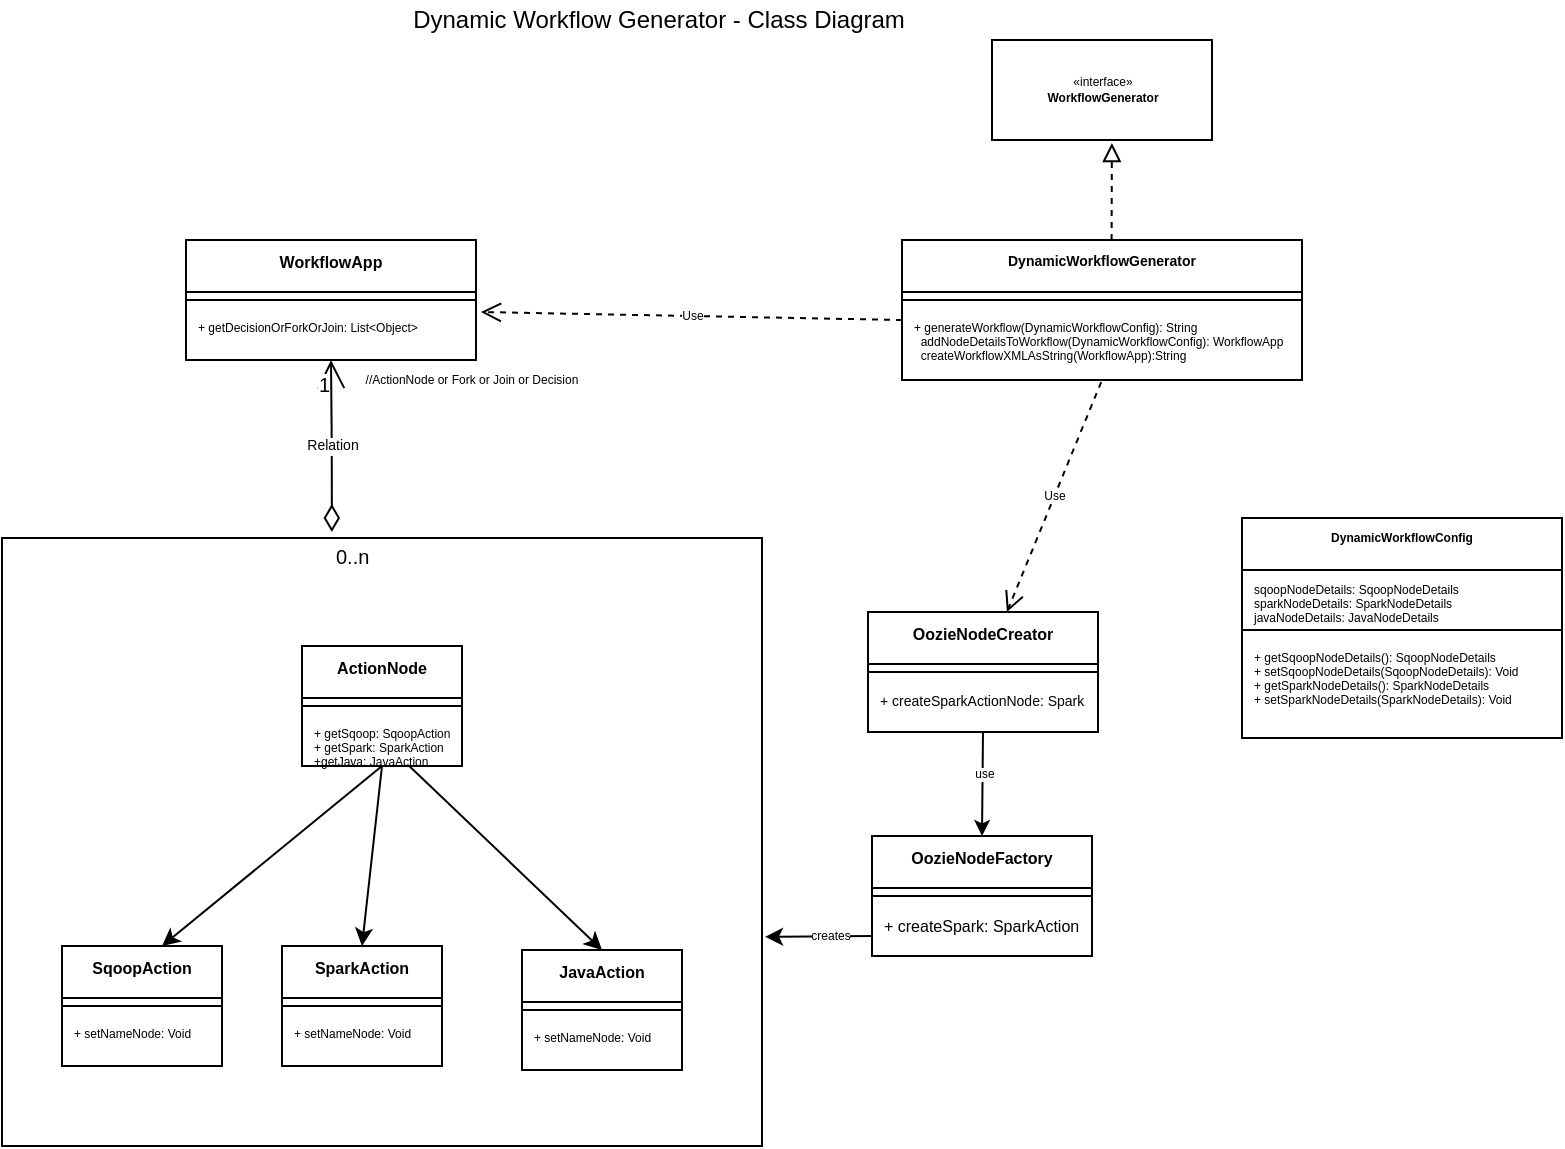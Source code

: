 <mxfile version="10.6.5" type="device"><diagram id="creAj3jN4t-CIYgI6rSX" name="Page-1"><mxGraphModel dx="1019" dy="534" grid="1" gridSize="10" guides="1" tooltips="1" connect="1" arrows="1" fold="1" page="1" pageScale="1" pageWidth="850" pageHeight="1100" math="0" shadow="0"><root><mxCell id="0"/><mxCell id="1" parent="0"/><mxCell id="gas7rv_dAjETJ7_T6CZl-1" value="OozieNodeCreator" style="swimlane;fontStyle=1;align=center;verticalAlign=top;childLayout=stackLayout;horizontal=1;startSize=26;horizontalStack=0;resizeParent=1;resizeParentMax=0;resizeLast=0;collapsible=1;marginBottom=0;fontSize=8;" vertex="1" parent="1"><mxGeometry x="473" y="336" width="115" height="60" as="geometry"/></mxCell><mxCell id="gas7rv_dAjETJ7_T6CZl-3" value="" style="line;strokeWidth=1;fillColor=none;align=left;verticalAlign=middle;spacingTop=-1;spacingLeft=3;spacingRight=3;rotatable=0;labelPosition=right;points=[];portConstraint=eastwest;" vertex="1" parent="gas7rv_dAjETJ7_T6CZl-1"><mxGeometry y="26" width="115" height="8" as="geometry"/></mxCell><mxCell id="gas7rv_dAjETJ7_T6CZl-4" value="+ createSparkActionNode: Spark" style="text;strokeColor=none;fillColor=none;align=left;verticalAlign=top;spacingLeft=4;spacingRight=4;overflow=hidden;rotatable=0;points=[[0,0.5],[1,0.5]];portConstraint=eastwest;fontSize=7;" vertex="1" parent="gas7rv_dAjETJ7_T6CZl-1"><mxGeometry y="34" width="115" height="26" as="geometry"/></mxCell><mxCell id="gas7rv_dAjETJ7_T6CZl-9" value="OozieNodeFactory" style="swimlane;fontStyle=1;align=center;verticalAlign=top;childLayout=stackLayout;horizontal=1;startSize=26;horizontalStack=0;resizeParent=1;resizeParentMax=0;resizeLast=0;collapsible=1;marginBottom=0;fontSize=8;" vertex="1" parent="1"><mxGeometry x="475" y="448" width="110" height="60" as="geometry"/></mxCell><mxCell id="gas7rv_dAjETJ7_T6CZl-11" value="" style="line;strokeWidth=1;fillColor=none;align=left;verticalAlign=middle;spacingTop=-1;spacingLeft=3;spacingRight=3;rotatable=0;labelPosition=right;points=[];portConstraint=eastwest;" vertex="1" parent="gas7rv_dAjETJ7_T6CZl-9"><mxGeometry y="26" width="110" height="8" as="geometry"/></mxCell><mxCell id="gas7rv_dAjETJ7_T6CZl-12" value="+ createSpark: SparkAction" style="text;strokeColor=none;fillColor=none;align=left;verticalAlign=top;spacingLeft=4;spacingRight=4;overflow=hidden;rotatable=0;points=[[0,0.5],[1,0.5]];portConstraint=eastwest;fontSize=8;" vertex="1" parent="gas7rv_dAjETJ7_T6CZl-9"><mxGeometry y="34" width="110" height="26" as="geometry"/></mxCell><mxCell id="gas7rv_dAjETJ7_T6CZl-13" value="SqoopAction" style="swimlane;fontStyle=1;align=center;verticalAlign=top;childLayout=stackLayout;horizontal=1;startSize=26;horizontalStack=0;resizeParent=1;resizeParentMax=0;resizeLast=0;collapsible=1;marginBottom=0;fontSize=8;" vertex="1" parent="1"><mxGeometry x="70" y="503" width="80" height="60" as="geometry"/></mxCell><mxCell id="gas7rv_dAjETJ7_T6CZl-15" value="" style="line;strokeWidth=1;fillColor=none;align=left;verticalAlign=middle;spacingTop=-1;spacingLeft=3;spacingRight=3;rotatable=0;labelPosition=right;points=[];portConstraint=eastwest;" vertex="1" parent="gas7rv_dAjETJ7_T6CZl-13"><mxGeometry y="26" width="80" height="8" as="geometry"/></mxCell><mxCell id="gas7rv_dAjETJ7_T6CZl-16" value="+ setNameNode: Void" style="text;strokeColor=none;fillColor=none;align=left;verticalAlign=top;spacingLeft=4;spacingRight=4;overflow=hidden;rotatable=0;points=[[0,0.5],[1,0.5]];portConstraint=eastwest;fontSize=6;" vertex="1" parent="gas7rv_dAjETJ7_T6CZl-13"><mxGeometry y="34" width="80" height="26" as="geometry"/></mxCell><mxCell id="gas7rv_dAjETJ7_T6CZl-17" value="SparkAction" style="swimlane;fontStyle=1;align=center;verticalAlign=top;childLayout=stackLayout;horizontal=1;startSize=26;horizontalStack=0;resizeParent=1;resizeParentMax=0;resizeLast=0;collapsible=1;marginBottom=0;fontSize=8;" vertex="1" parent="1"><mxGeometry x="180" y="503" width="80" height="60" as="geometry"/></mxCell><mxCell id="gas7rv_dAjETJ7_T6CZl-19" value="" style="line;strokeWidth=1;fillColor=none;align=left;verticalAlign=middle;spacingTop=-1;spacingLeft=3;spacingRight=3;rotatable=0;labelPosition=right;points=[];portConstraint=eastwest;" vertex="1" parent="gas7rv_dAjETJ7_T6CZl-17"><mxGeometry y="26" width="80" height="8" as="geometry"/></mxCell><mxCell id="gas7rv_dAjETJ7_T6CZl-20" value="+ setNameNode: Void" style="text;strokeColor=none;fillColor=none;align=left;verticalAlign=top;spacingLeft=4;spacingRight=4;overflow=hidden;rotatable=0;points=[[0,0.5],[1,0.5]];portConstraint=eastwest;fontSize=6;" vertex="1" parent="gas7rv_dAjETJ7_T6CZl-17"><mxGeometry y="34" width="80" height="26" as="geometry"/></mxCell><mxCell id="gas7rv_dAjETJ7_T6CZl-21" value="JavaAction" style="swimlane;fontStyle=1;align=center;verticalAlign=top;childLayout=stackLayout;horizontal=1;startSize=26;horizontalStack=0;resizeParent=1;resizeParentMax=0;resizeLast=0;collapsible=1;marginBottom=0;fontSize=8;" vertex="1" parent="1"><mxGeometry x="300" y="505" width="80" height="60" as="geometry"/></mxCell><mxCell id="gas7rv_dAjETJ7_T6CZl-23" value="" style="line;strokeWidth=1;fillColor=none;align=left;verticalAlign=middle;spacingTop=-1;spacingLeft=3;spacingRight=3;rotatable=0;labelPosition=right;points=[];portConstraint=eastwest;" vertex="1" parent="gas7rv_dAjETJ7_T6CZl-21"><mxGeometry y="26" width="80" height="8" as="geometry"/></mxCell><mxCell id="gas7rv_dAjETJ7_T6CZl-24" value="+ setNameNode: Void" style="text;strokeColor=none;fillColor=none;align=left;verticalAlign=top;spacingLeft=4;spacingRight=4;overflow=hidden;rotatable=0;points=[[0,0.5],[1,0.5]];portConstraint=eastwest;fontSize=6;" vertex="1" parent="gas7rv_dAjETJ7_T6CZl-21"><mxGeometry y="34" width="80" height="26" as="geometry"/></mxCell><mxCell id="gas7rv_dAjETJ7_T6CZl-25" value="ActionNode" style="swimlane;fontStyle=1;align=center;verticalAlign=top;childLayout=stackLayout;horizontal=1;startSize=26;horizontalStack=0;resizeParent=1;resizeParentMax=0;resizeLast=0;collapsible=1;marginBottom=0;fontSize=8;" vertex="1" parent="1"><mxGeometry x="190" y="353" width="80" height="60" as="geometry"/></mxCell><mxCell id="gas7rv_dAjETJ7_T6CZl-27" value="" style="line;strokeWidth=1;fillColor=none;align=left;verticalAlign=middle;spacingTop=-1;spacingLeft=3;spacingRight=3;rotatable=0;labelPosition=right;points=[];portConstraint=eastwest;" vertex="1" parent="gas7rv_dAjETJ7_T6CZl-25"><mxGeometry y="26" width="80" height="8" as="geometry"/></mxCell><mxCell id="gas7rv_dAjETJ7_T6CZl-28" value="+ getSqoop: SqoopAction&#xA;+ getSpark: SparkAction&#xA;+getJava: JavaAction&#xA;&#xA;" style="text;strokeColor=none;fillColor=none;align=left;verticalAlign=top;spacingLeft=4;spacingRight=4;overflow=hidden;rotatable=0;points=[[0,0.5],[1,0.5]];portConstraint=eastwest;fontSize=6;" vertex="1" parent="gas7rv_dAjETJ7_T6CZl-25"><mxGeometry y="34" width="80" height="26" as="geometry"/></mxCell><mxCell id="gas7rv_dAjETJ7_T6CZl-29" value="" style="endArrow=classic;html=1;fontSize=6;exitX=0.5;exitY=1;exitDx=0;exitDy=0;entryX=0.625;entryY=0;entryDx=0;entryDy=0;entryPerimeter=0;" edge="1" parent="1" source="gas7rv_dAjETJ7_T6CZl-25" target="gas7rv_dAjETJ7_T6CZl-13"><mxGeometry width="50" height="50" relative="1" as="geometry"><mxPoint x="110" y="473" as="sourcePoint"/><mxPoint x="160" y="423" as="targetPoint"/></mxGeometry></mxCell><mxCell id="gas7rv_dAjETJ7_T6CZl-30" value="" style="endArrow=classic;html=1;fontSize=6;exitX=0.5;exitY=1;exitDx=0;exitDy=0;entryX=0.5;entryY=0;entryDx=0;entryDy=0;" edge="1" parent="1" source="gas7rv_dAjETJ7_T6CZl-25" target="gas7rv_dAjETJ7_T6CZl-17"><mxGeometry width="50" height="50" relative="1" as="geometry"><mxPoint x="240" y="429" as="sourcePoint"/><mxPoint x="130" y="513" as="targetPoint"/></mxGeometry></mxCell><mxCell id="gas7rv_dAjETJ7_T6CZl-31" value="" style="endArrow=classic;html=1;fontSize=6;entryX=0.5;entryY=0;entryDx=0;entryDy=0;" edge="1" parent="1" source="gas7rv_dAjETJ7_T6CZl-28" target="gas7rv_dAjETJ7_T6CZl-21"><mxGeometry width="50" height="50" relative="1" as="geometry"><mxPoint x="230" y="423" as="sourcePoint"/><mxPoint x="230" y="513" as="targetPoint"/></mxGeometry></mxCell><mxCell id="gas7rv_dAjETJ7_T6CZl-32" value="" style="rounded=0;whiteSpace=wrap;html=1;fontSize=6;fillColor=none;" vertex="1" parent="1"><mxGeometry x="40" y="299" width="380" height="304" as="geometry"/></mxCell><mxCell id="gas7rv_dAjETJ7_T6CZl-33" value="" style="endArrow=classic;html=1;fontSize=6;entryX=1.004;entryY=0.656;entryDx=0;entryDy=0;entryPerimeter=0;exitX=0;exitY=0.923;exitDx=0;exitDy=0;exitPerimeter=0;" edge="1" parent="1" target="gas7rv_dAjETJ7_T6CZl-32"><mxGeometry width="50" height="50" relative="1" as="geometry"><mxPoint x="475" y="498" as="sourcePoint"/><mxPoint x="530" y="603" as="targetPoint"/></mxGeometry></mxCell><mxCell id="gas7rv_dAjETJ7_T6CZl-34" value="creates" style="text;html=1;resizable=0;points=[];align=center;verticalAlign=middle;labelBackgroundColor=#ffffff;fontSize=6;" vertex="1" connectable="0" parent="gas7rv_dAjETJ7_T6CZl-33"><mxGeometry x="-0.214" relative="1" as="geometry"><mxPoint as="offset"/></mxGeometry></mxCell><mxCell id="gas7rv_dAjETJ7_T6CZl-35" value="" style="endArrow=classic;html=1;fontSize=6;entryX=0.5;entryY=0;entryDx=0;entryDy=0;exitX=0.5;exitY=1;exitDx=0;exitDy=0;endSize=5;" edge="1" parent="1" source="gas7rv_dAjETJ7_T6CZl-1" target="gas7rv_dAjETJ7_T6CZl-9"><mxGeometry width="50" height="50" relative="1" as="geometry"><mxPoint x="530" y="424" as="sourcePoint"/><mxPoint x="431.5" y="508.5" as="targetPoint"/></mxGeometry></mxCell><mxCell id="gas7rv_dAjETJ7_T6CZl-36" value="use" style="text;html=1;resizable=0;points=[];align=center;verticalAlign=middle;labelBackgroundColor=#ffffff;fontSize=6;" vertex="1" connectable="0" parent="gas7rv_dAjETJ7_T6CZl-35"><mxGeometry x="-0.214" relative="1" as="geometry"><mxPoint as="offset"/></mxGeometry></mxCell><mxCell id="gas7rv_dAjETJ7_T6CZl-37" value="WorkflowApp" style="swimlane;fontStyle=1;align=center;verticalAlign=top;childLayout=stackLayout;horizontal=1;startSize=26;horizontalStack=0;resizeParent=1;resizeParentMax=0;resizeLast=0;collapsible=1;marginBottom=0;fontSize=8;" vertex="1" parent="1"><mxGeometry x="132" y="150" width="145" height="60" as="geometry"/></mxCell><mxCell id="gas7rv_dAjETJ7_T6CZl-38" value="" style="line;strokeWidth=1;fillColor=none;align=left;verticalAlign=middle;spacingTop=-1;spacingLeft=3;spacingRight=3;rotatable=0;labelPosition=right;points=[];portConstraint=eastwest;" vertex="1" parent="gas7rv_dAjETJ7_T6CZl-37"><mxGeometry y="26" width="145" height="8" as="geometry"/></mxCell><mxCell id="gas7rv_dAjETJ7_T6CZl-39" value="+ getDecisionOrForkOrJoin: List&lt;Object&gt;" style="text;strokeColor=none;fillColor=none;align=left;verticalAlign=top;spacingLeft=4;spacingRight=4;overflow=hidden;rotatable=0;points=[[0,0.5],[1,0.5]];portConstraint=eastwest;fontSize=6;" vertex="1" parent="gas7rv_dAjETJ7_T6CZl-37"><mxGeometry y="34" width="145" height="26" as="geometry"/></mxCell><mxCell id="gas7rv_dAjETJ7_T6CZl-40" value="&lt;font style=&quot;font-size: 6px&quot;&gt;//ActionNode or Fork or Join or Decision&lt;/font&gt;" style="text;html=1;strokeColor=none;fillColor=none;align=center;verticalAlign=middle;whiteSpace=wrap;rounded=0;fontSize=7;" vertex="1" parent="1"><mxGeometry x="220" y="210" width="110" height="20" as="geometry"/></mxCell><mxCell id="gas7rv_dAjETJ7_T6CZl-41" value="Relation" style="endArrow=open;html=1;endSize=12;startArrow=diamondThin;startSize=11;startFill=0;edgeStyle=orthogonalEdgeStyle;fontSize=7;exitX=0.434;exitY=-0.01;exitDx=0;exitDy=0;exitPerimeter=0;entryX=0.5;entryY=1;entryDx=0;entryDy=0;" edge="1" parent="1" source="gas7rv_dAjETJ7_T6CZl-32" target="gas7rv_dAjETJ7_T6CZl-37"><mxGeometry relative="1" as="geometry"><mxPoint x="190" y="250" as="sourcePoint"/><mxPoint x="350" y="250" as="targetPoint"/></mxGeometry></mxCell><mxCell id="gas7rv_dAjETJ7_T6CZl-42" value="0..n" style="resizable=0;html=1;align=left;verticalAlign=top;labelBackgroundColor=#ffffff;fontSize=10;" connectable="0" vertex="1" parent="gas7rv_dAjETJ7_T6CZl-41"><mxGeometry x="-1" relative="1" as="geometry"/></mxCell><mxCell id="gas7rv_dAjETJ7_T6CZl-43" value="1" style="resizable=0;html=1;align=right;verticalAlign=top;labelBackgroundColor=#ffffff;fontSize=10;" connectable="0" vertex="1" parent="gas7rv_dAjETJ7_T6CZl-41"><mxGeometry x="1" relative="1" as="geometry"/></mxCell><mxCell id="gas7rv_dAjETJ7_T6CZl-45" value="DynamicWorkflowGenerator" style="swimlane;fontStyle=1;align=center;verticalAlign=top;childLayout=stackLayout;horizontal=1;startSize=26;horizontalStack=0;resizeParent=1;resizeParentMax=0;resizeLast=0;collapsible=1;marginBottom=0;fillColor=none;fontSize=7;" vertex="1" parent="1"><mxGeometry x="490" y="150" width="200" height="70" as="geometry"/></mxCell><mxCell id="gas7rv_dAjETJ7_T6CZl-47" value="" style="line;strokeWidth=1;fillColor=none;align=left;verticalAlign=middle;spacingTop=-1;spacingLeft=3;spacingRight=3;rotatable=0;labelPosition=right;points=[];portConstraint=eastwest;" vertex="1" parent="gas7rv_dAjETJ7_T6CZl-45"><mxGeometry y="26" width="200" height="8" as="geometry"/></mxCell><mxCell id="gas7rv_dAjETJ7_T6CZl-48" value="+ generateWorkflow(DynamicWorkflowConfig): String&#xA;  addNodeDetailsToWorkflow(DynamicWorkflowConfig): WorkflowApp&#xA;  createWorkflowXMLAsString(WorkflowApp):String&#xA;&#xA;" style="text;strokeColor=none;fillColor=none;align=left;verticalAlign=top;spacingLeft=4;spacingRight=4;overflow=hidden;rotatable=0;points=[[0,0.5],[1,0.5]];portConstraint=eastwest;fontSize=6;" vertex="1" parent="gas7rv_dAjETJ7_T6CZl-45"><mxGeometry y="34" width="200" height="36" as="geometry"/></mxCell><mxCell id="gas7rv_dAjETJ7_T6CZl-49" value="Use" style="endArrow=open;endSize=8;dashed=1;html=1;fontSize=6;exitX=0.498;exitY=1.028;exitDx=0;exitDy=0;exitPerimeter=0;entryX=0.604;entryY=0;entryDx=0;entryDy=0;entryPerimeter=0;" edge="1" parent="1" source="gas7rv_dAjETJ7_T6CZl-48" target="gas7rv_dAjETJ7_T6CZl-1"><mxGeometry width="160" relative="1" as="geometry"><mxPoint x="600" y="260" as="sourcePoint"/><mxPoint x="760" y="260" as="targetPoint"/></mxGeometry></mxCell><mxCell id="gas7rv_dAjETJ7_T6CZl-50" value="Use" style="endArrow=open;endSize=8;dashed=1;html=1;fontSize=6;exitX=0;exitY=0.167;exitDx=0;exitDy=0;exitPerimeter=0;entryX=1.017;entryY=0.077;entryDx=0;entryDy=0;entryPerimeter=0;" edge="1" parent="1" source="gas7rv_dAjETJ7_T6CZl-48" target="gas7rv_dAjETJ7_T6CZl-39"><mxGeometry width="160" relative="1" as="geometry"><mxPoint x="604.5" y="231" as="sourcePoint"/><mxPoint x="552.5" y="346" as="targetPoint"/></mxGeometry></mxCell><mxCell id="gas7rv_dAjETJ7_T6CZl-51" value="«interface»&lt;br&gt;&lt;b&gt;WorkflowGenerator&lt;/b&gt;" style="html=1;fillColor=none;fontSize=6;" vertex="1" parent="1"><mxGeometry x="535" y="50" width="110" height="50" as="geometry"/></mxCell><mxCell id="gas7rv_dAjETJ7_T6CZl-52" value="" style="endArrow=block;dashed=1;endFill=0;endSize=7;html=1;fontSize=6;entryX=0.545;entryY=1.03;entryDx=0;entryDy=0;entryPerimeter=0;exitX=0.524;exitY=0;exitDx=0;exitDy=0;exitPerimeter=0;startSize=4;" edge="1" parent="1" source="gas7rv_dAjETJ7_T6CZl-45" target="gas7rv_dAjETJ7_T6CZl-51"><mxGeometry width="160" relative="1" as="geometry"><mxPoint x="620" y="120" as="sourcePoint"/><mxPoint x="780" y="120" as="targetPoint"/></mxGeometry></mxCell><mxCell id="gas7rv_dAjETJ7_T6CZl-53" value="DynamicWorkflowConfig" style="swimlane;fontStyle=1;align=center;verticalAlign=top;childLayout=stackLayout;horizontal=1;startSize=26;horizontalStack=0;resizeParent=1;resizeParentMax=0;resizeLast=0;collapsible=1;marginBottom=0;fillColor=none;fontSize=6;" vertex="1" parent="1"><mxGeometry x="660" y="289" width="160" height="110" as="geometry"/></mxCell><mxCell id="gas7rv_dAjETJ7_T6CZl-54" value="sqoopNodeDetails: SqoopNodeDetails&#xA;sparkNodeDetails: SparkNodeDetails&#xA;javaNodeDetails: JavaNodeDetails&#xA;" style="text;strokeColor=none;fillColor=none;align=left;verticalAlign=top;spacingLeft=4;spacingRight=4;overflow=hidden;rotatable=0;points=[[0,0.5],[1,0.5]];portConstraint=eastwest;fontSize=6;" vertex="1" parent="gas7rv_dAjETJ7_T6CZl-53"><mxGeometry y="26" width="160" height="26" as="geometry"/></mxCell><mxCell id="gas7rv_dAjETJ7_T6CZl-55" value="" style="line;strokeWidth=1;fillColor=none;align=left;verticalAlign=middle;spacingTop=-1;spacingLeft=3;spacingRight=3;rotatable=0;labelPosition=right;points=[];portConstraint=eastwest;" vertex="1" parent="gas7rv_dAjETJ7_T6CZl-53"><mxGeometry y="52" width="160" height="8" as="geometry"/></mxCell><mxCell id="gas7rv_dAjETJ7_T6CZl-56" value="+ getSqoopNodeDetails(): SqoopNodeDetails&#xA;+ setSqoopNodeDetails(SqoopNodeDetails): Void&#xA;+ getSparkNodeDetails(): SparkNodeDetails&#xA;+ setSparkNodeDetails(SparkNodeDetails): Void&#xA;" style="text;strokeColor=none;fillColor=none;align=left;verticalAlign=top;spacingLeft=4;spacingRight=4;overflow=hidden;rotatable=0;points=[[0,0.5],[1,0.5]];portConstraint=eastwest;fontSize=6;" vertex="1" parent="gas7rv_dAjETJ7_T6CZl-53"><mxGeometry y="60" width="160" height="50" as="geometry"/></mxCell><mxCell id="gas7rv_dAjETJ7_T6CZl-57" value="&lt;font style=&quot;font-size: 12px&quot;&gt;Dynamic Workflow Generator - Class Diagram&lt;/font&gt;" style="text;html=1;strokeColor=none;fillColor=none;align=center;verticalAlign=middle;whiteSpace=wrap;rounded=0;fontSize=6;" vertex="1" parent="1"><mxGeometry x="237" y="30" width="263" height="20" as="geometry"/></mxCell></root></mxGraphModel></diagram></mxfile>